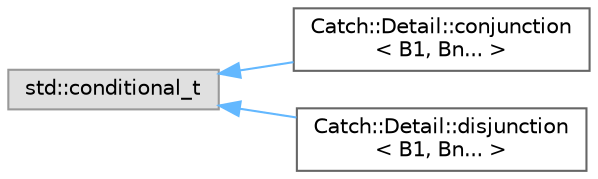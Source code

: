 digraph "Graphical Class Hierarchy"
{
 // LATEX_PDF_SIZE
  bgcolor="transparent";
  edge [fontname=Helvetica,fontsize=10,labelfontname=Helvetica,labelfontsize=10];
  node [fontname=Helvetica,fontsize=10,shape=box,height=0.2,width=0.4];
  rankdir="LR";
  Node0 [id="Node000000",label="std::conditional_t",height=0.2,width=0.4,color="grey60", fillcolor="#E0E0E0", style="filled",tooltip=" "];
  Node0 -> Node1 [id="edge60_Node000000_Node000001",dir="back",color="steelblue1",style="solid",tooltip=" "];
  Node1 [id="Node000001",label="Catch::Detail::conjunction\l\< B1, Bn... \>",height=0.2,width=0.4,color="grey40", fillcolor="white", style="filled",URL="$structCatch_1_1Detail_1_1conjunction_3_01B1_00_01Bn_8_8_8_01_4.html",tooltip=" "];
  Node0 -> Node2 [id="edge61_Node000000_Node000002",dir="back",color="steelblue1",style="solid",tooltip=" "];
  Node2 [id="Node000002",label="Catch::Detail::disjunction\l\< B1, Bn... \>",height=0.2,width=0.4,color="grey40", fillcolor="white", style="filled",URL="$structCatch_1_1Detail_1_1disjunction_3_01B1_00_01Bn_8_8_8_01_4.html",tooltip=" "];
}
